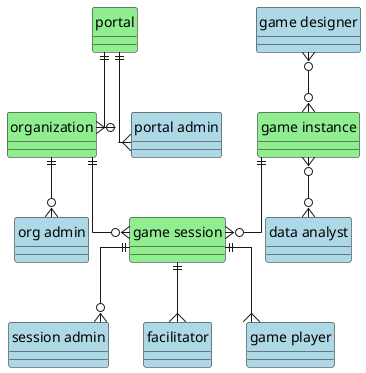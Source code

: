 @startuml

' config
hide circle
skinparam linetype ortho

' objects
entity "portal" as portal #back:lightgreen
entity "organization" as organization #back:lightgreen
entity "game instance" as game #back:lightgreen
entity "game session" as session #back:lightgreen

entity "portal admin" as padmin #back:lightblue
entity "org admin" as oadmin #back:lightblue 
entity "session admin" as sadmin #back:lightblue
entity "game designer" as designer #back:lightblue
entity "facilitator" as facilitator #back:lightblue
entity "data analyst" as analyst #back:lightblue
entity "game player" as player #back:lightblue

' relations
game ||--o{ session
portal ||--{ padmin
portal ||--o{ organization
organization ||--o{ oadmin
organization ||--o{ session
session ||--{ player
session ||--{ facilitator
session ||--o{ sadmin
designer }o--o{ game
game }o--o{ analyst

@enduml
